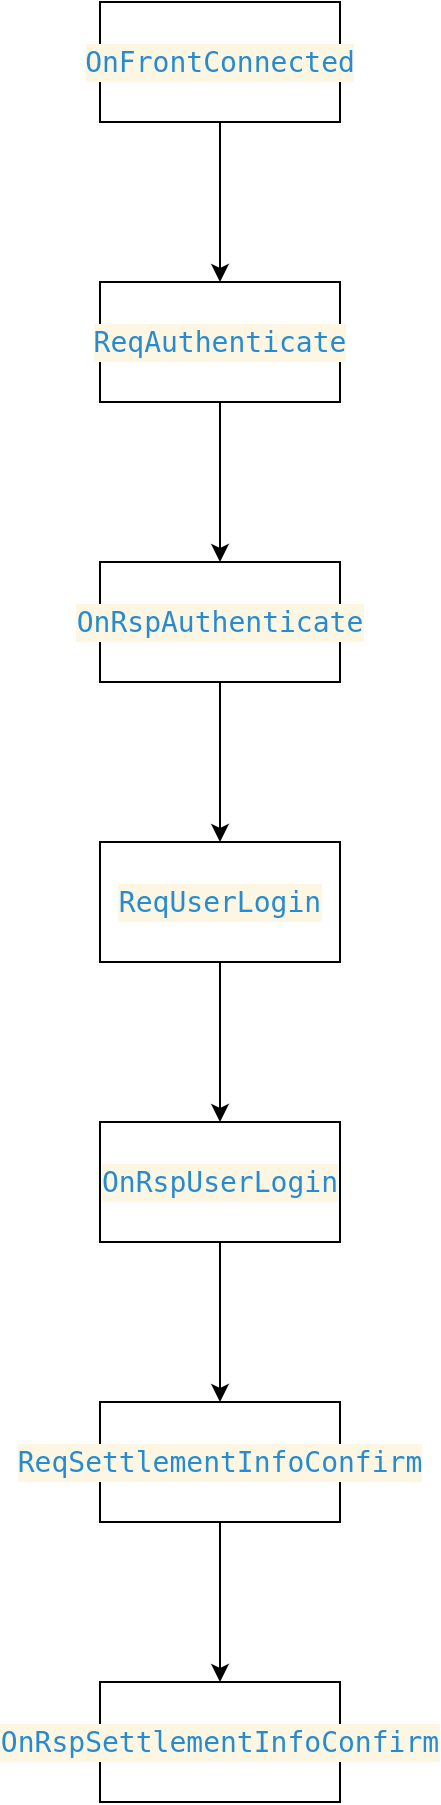 <mxfile version="26.2.14">
  <diagram name="Page-1" id="BiCyBCFDFRlxeQSaCZcT">
    <mxGraphModel dx="946" dy="644" grid="1" gridSize="10" guides="1" tooltips="1" connect="1" arrows="1" fold="1" page="1" pageScale="1" pageWidth="827" pageHeight="1169" math="0" shadow="0">
      <root>
        <mxCell id="0" />
        <mxCell id="1" parent="0" />
        <mxCell id="bjhS1fbtTmxRtksdoenm-3" value="" style="edgeStyle=orthogonalEdgeStyle;rounded=0;orthogonalLoop=1;jettySize=auto;html=1;" edge="1" parent="1" source="bjhS1fbtTmxRtksdoenm-1" target="bjhS1fbtTmxRtksdoenm-2">
          <mxGeometry relative="1" as="geometry" />
        </mxCell>
        <mxCell id="bjhS1fbtTmxRtksdoenm-1" value="&lt;div style=&quot;color: rgb(101, 123, 131); background-color: rgb(253, 246, 227); font-family: &amp;quot;Fira Code&amp;quot;, Consolas, monospace, Consolas, &amp;quot;Courier New&amp;quot;, monospace; font-size: 14px; line-height: 19px; white-space: pre;&quot;&gt;&lt;span style=&quot;color: #268bd2;&quot;&gt;OnFrontConnected&lt;/span&gt;&lt;/div&gt;" style="rounded=0;whiteSpace=wrap;html=1;" vertex="1" parent="1">
          <mxGeometry x="80" y="170" width="120" height="60" as="geometry" />
        </mxCell>
        <mxCell id="bjhS1fbtTmxRtksdoenm-5" value="" style="edgeStyle=orthogonalEdgeStyle;rounded=0;orthogonalLoop=1;jettySize=auto;html=1;" edge="1" parent="1" source="bjhS1fbtTmxRtksdoenm-2" target="bjhS1fbtTmxRtksdoenm-4">
          <mxGeometry relative="1" as="geometry" />
        </mxCell>
        <mxCell id="bjhS1fbtTmxRtksdoenm-2" value="&lt;div style=&quot;color: rgb(101, 123, 131); background-color: rgb(253, 246, 227); font-family: &amp;quot;Fira Code&amp;quot;, Consolas, monospace, Consolas, &amp;quot;Courier New&amp;quot;, monospace; font-size: 14px; line-height: 19px; white-space: pre;&quot;&gt;&lt;div style=&quot;color: rgb(101, 123, 131); background-color: rgb(253, 246, 227); line-height: 19px;&quot;&gt;&lt;span style=&quot;color: #268bd2;&quot;&gt;ReqAuthenticate&lt;/span&gt;&lt;/div&gt;&lt;/div&gt;" style="rounded=0;whiteSpace=wrap;html=1;" vertex="1" parent="1">
          <mxGeometry x="80" y="310" width="120" height="60" as="geometry" />
        </mxCell>
        <mxCell id="bjhS1fbtTmxRtksdoenm-8" value="" style="edgeStyle=orthogonalEdgeStyle;rounded=0;orthogonalLoop=1;jettySize=auto;html=1;" edge="1" parent="1" source="bjhS1fbtTmxRtksdoenm-4" target="bjhS1fbtTmxRtksdoenm-7">
          <mxGeometry relative="1" as="geometry" />
        </mxCell>
        <mxCell id="bjhS1fbtTmxRtksdoenm-4" value="&lt;div style=&quot;color: rgb(101, 123, 131); background-color: rgb(253, 246, 227); font-family: &amp;quot;Fira Code&amp;quot;, Consolas, monospace, Consolas, &amp;quot;Courier New&amp;quot;, monospace; font-weight: normal; font-size: 14px; line-height: 19px; white-space: pre;&quot;&gt;&lt;div&gt;&lt;span style=&quot;color: rgb(38, 139, 210);&quot;&gt;OnRspAuthenticate&lt;/span&gt;&lt;/div&gt;&lt;/div&gt;" style="whiteSpace=wrap;html=1;rounded=0;" vertex="1" parent="1">
          <mxGeometry x="80" y="450" width="120" height="60" as="geometry" />
        </mxCell>
        <mxCell id="bjhS1fbtTmxRtksdoenm-10" value="" style="edgeStyle=orthogonalEdgeStyle;rounded=0;orthogonalLoop=1;jettySize=auto;html=1;" edge="1" parent="1" source="bjhS1fbtTmxRtksdoenm-7" target="bjhS1fbtTmxRtksdoenm-9">
          <mxGeometry relative="1" as="geometry" />
        </mxCell>
        <mxCell id="bjhS1fbtTmxRtksdoenm-7" value="&lt;div style=&quot;color: rgb(101, 123, 131); background-color: rgb(253, 246, 227); font-family: &amp;quot;Fira Code&amp;quot;, Consolas, monospace, Consolas, &amp;quot;Courier New&amp;quot;, monospace; font-weight: normal; font-size: 14px; line-height: 19px; white-space: pre;&quot;&gt;&lt;div&gt;&lt;span style=&quot;color: rgb(38, 139, 210);&quot;&gt;ReqUserLogin&lt;/span&gt;&lt;/div&gt;&lt;/div&gt;" style="whiteSpace=wrap;html=1;rounded=0;" vertex="1" parent="1">
          <mxGeometry x="80" y="590" width="120" height="60" as="geometry" />
        </mxCell>
        <mxCell id="bjhS1fbtTmxRtksdoenm-13" value="" style="edgeStyle=orthogonalEdgeStyle;rounded=0;orthogonalLoop=1;jettySize=auto;html=1;" edge="1" parent="1" source="bjhS1fbtTmxRtksdoenm-9" target="bjhS1fbtTmxRtksdoenm-12">
          <mxGeometry relative="1" as="geometry" />
        </mxCell>
        <mxCell id="bjhS1fbtTmxRtksdoenm-9" value="&lt;div style=&quot;color: rgb(101, 123, 131); background-color: rgb(253, 246, 227); font-family: &amp;quot;Fira Code&amp;quot;, Consolas, monospace, Consolas, &amp;quot;Courier New&amp;quot;, monospace; font-weight: normal; font-size: 14px; line-height: 19px; white-space: pre;&quot;&gt;&lt;div&gt;&lt;span style=&quot;color: rgb(38, 139, 210);&quot;&gt;OnRspUserLogin&lt;/span&gt;&lt;/div&gt;&lt;/div&gt;" style="whiteSpace=wrap;html=1;rounded=0;" vertex="1" parent="1">
          <mxGeometry x="80" y="730" width="120" height="60" as="geometry" />
        </mxCell>
        <mxCell id="bjhS1fbtTmxRtksdoenm-15" value="" style="edgeStyle=orthogonalEdgeStyle;rounded=0;orthogonalLoop=1;jettySize=auto;html=1;" edge="1" parent="1" source="bjhS1fbtTmxRtksdoenm-12" target="bjhS1fbtTmxRtksdoenm-14">
          <mxGeometry relative="1" as="geometry" />
        </mxCell>
        <mxCell id="bjhS1fbtTmxRtksdoenm-12" value="&lt;div style=&quot;color: rgb(101, 123, 131); background-color: rgb(253, 246, 227); font-family: &amp;quot;Fira Code&amp;quot;, Consolas, monospace, Consolas, &amp;quot;Courier New&amp;quot;, monospace; font-weight: normal; font-size: 14px; line-height: 19px; white-space: pre;&quot;&gt;&lt;div&gt;&lt;span style=&quot;color: rgb(38, 139, 210);&quot;&gt;ReqSettlementInfoConfirm&lt;/span&gt;&lt;/div&gt;&lt;/div&gt;" style="whiteSpace=wrap;html=1;rounded=0;" vertex="1" parent="1">
          <mxGeometry x="80" y="870" width="120" height="60" as="geometry" />
        </mxCell>
        <mxCell id="bjhS1fbtTmxRtksdoenm-14" value="&lt;div style=&quot;color: rgb(101, 123, 131); background-color: rgb(253, 246, 227); font-family: &amp;quot;Fira Code&amp;quot;, Consolas, monospace, Consolas, &amp;quot;Courier New&amp;quot;, monospace; font-weight: normal; font-size: 14px; line-height: 19px; white-space: pre;&quot;&gt;&lt;div&gt;&lt;span style=&quot;color: rgb(38, 139, 210);&quot;&gt;OnRspSettlementInfoConfirm&lt;/span&gt;&lt;/div&gt;&lt;/div&gt;" style="whiteSpace=wrap;html=1;rounded=0;" vertex="1" parent="1">
          <mxGeometry x="80" y="1010" width="120" height="60" as="geometry" />
        </mxCell>
      </root>
    </mxGraphModel>
  </diagram>
</mxfile>
